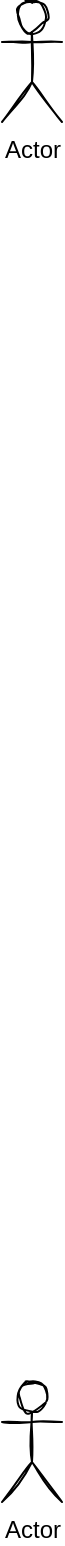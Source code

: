 <mxfile version="14.6.3" type="github">
  <diagram id="5aa129d9-4b51-9b99-0a78-bb2f967fc3d4" name="Page-1">
    <mxGraphModel dx="1422" dy="1594" grid="1" gridSize="10" guides="1" tooltips="1" connect="1" arrows="1" fold="1" page="0" pageScale="1" pageWidth="827" pageHeight="1169" math="0" shadow="0">
      <root>
        <mxCell id="0" />
        <mxCell id="1" parent="0" />
        <mxCell id="0_Bh9sVGW5Xc2mKzePYn-1" value="Actor" style="shape=umlActor;verticalLabelPosition=bottom;verticalAlign=top;html=1;rounded=0;sketch=1;" vertex="1" parent="1">
          <mxGeometry y="-690" width="30" height="60" as="geometry" />
        </mxCell>
        <mxCell id="0_Bh9sVGW5Xc2mKzePYn-4" value="Actor" style="shape=umlActor;verticalLabelPosition=bottom;verticalAlign=top;html=1;rounded=0;sketch=1;" vertex="1" parent="1">
          <mxGeometry width="30" height="60" as="geometry" />
        </mxCell>
      </root>
    </mxGraphModel>
  </diagram>
</mxfile>

